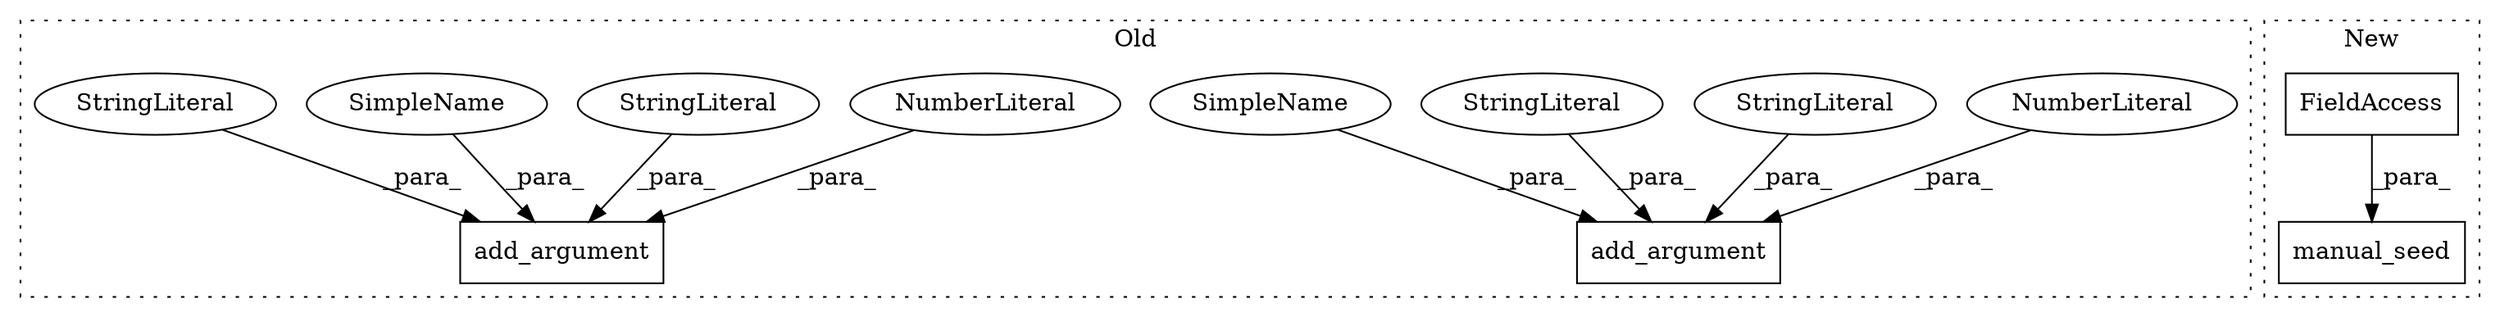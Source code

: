digraph G {
subgraph cluster0 {
1 [label="add_argument" a="32" s="545,609" l="13,1" shape="box"];
3 [label="NumberLiteral" a="34" s="570" l="3" shape="ellipse"];
4 [label="add_argument" a="32" s="942,988" l="13,1" shape="box"];
5 [label="NumberLiteral" a="34" s="967" l="2" shape="ellipse"];
6 [label="StringLiteral" a="45" s="955" l="7" shape="ellipse"];
7 [label="StringLiteral" a="45" s="558" l="7" shape="ellipse"];
8 [label="StringLiteral" a="45" s="574" l="35" shape="ellipse"];
9 [label="StringLiteral" a="45" s="970" l="18" shape="ellipse"];
11 [label="SimpleName" a="42" s="963" l="3" shape="ellipse"];
12 [label="SimpleName" a="42" s="566" l="3" shape="ellipse"];
label = "Old";
style="dotted";
}
subgraph cluster1 {
2 [label="manual_seed" a="32" s="1518,1539" l="12,1" shape="box"];
10 [label="FieldAccess" a="22" s="1530" l="4" shape="box"];
label = "New";
style="dotted";
}
3 -> 1 [label="_para_"];
5 -> 4 [label="_para_"];
6 -> 4 [label="_para_"];
7 -> 1 [label="_para_"];
8 -> 1 [label="_para_"];
9 -> 4 [label="_para_"];
10 -> 2 [label="_para_"];
11 -> 4 [label="_para_"];
12 -> 1 [label="_para_"];
}